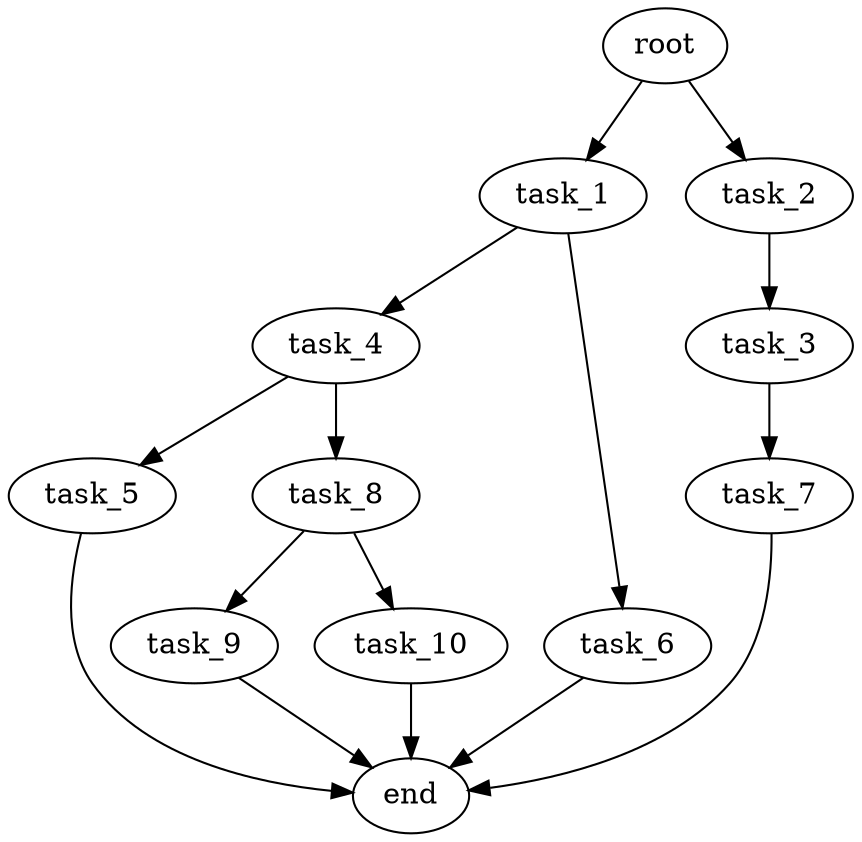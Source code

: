 digraph G {
  root [size="0.000000e+00"];
  task_1 [size="2.829107e+10"];
  task_2 [size="2.986260e+10"];
  task_3 [size="5.869790e+10"];
  task_4 [size="9.989024e+10"];
  task_5 [size="4.896914e+10"];
  task_6 [size="1.486806e+10"];
  task_7 [size="5.386267e+10"];
  task_8 [size="3.451894e+10"];
  task_9 [size="5.519622e+10"];
  task_10 [size="5.434757e+10"];
  end [size="0.000000e+00"];

  root -> task_1 [size="1.000000e-12"];
  root -> task_2 [size="1.000000e-12"];
  task_1 -> task_4 [size="9.989024e+08"];
  task_1 -> task_6 [size="1.486806e+08"];
  task_2 -> task_3 [size="5.869790e+08"];
  task_3 -> task_7 [size="5.386267e+08"];
  task_4 -> task_5 [size="4.896914e+08"];
  task_4 -> task_8 [size="3.451894e+08"];
  task_5 -> end [size="1.000000e-12"];
  task_6 -> end [size="1.000000e-12"];
  task_7 -> end [size="1.000000e-12"];
  task_8 -> task_9 [size="5.519622e+08"];
  task_8 -> task_10 [size="5.434757e+08"];
  task_9 -> end [size="1.000000e-12"];
  task_10 -> end [size="1.000000e-12"];
}

